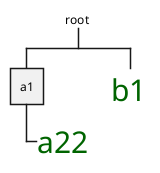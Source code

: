 {
  "sha1": "ror186ea3hc5y5iq2g084ykyit6ko3c",
  "insertion": {
    "when": "2025-02-04T21:11:30.620Z",
    "url": "https://github.com/plantuml/plantuml/issues/2061#issuecomment-2631288140",
    "user": "plantuml@gmail.com"
  }
}
@startwbs
<style>
boxless {
  FontColor darkgreen
  FontSize 30
}
</style>
*_ root
** a1
***_ a22
**_ b1
@endwbs
